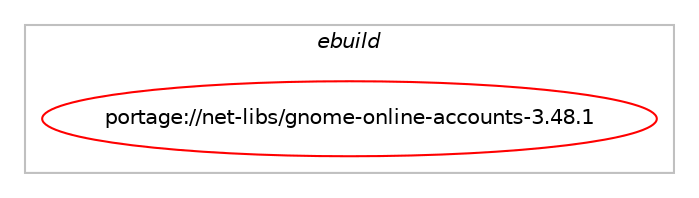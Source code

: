 digraph prolog {

# *************
# Graph options
# *************

newrank=true;
concentrate=true;
compound=true;
graph [rankdir=LR,fontname=Helvetica,fontsize=10,ranksep=1.5];#, ranksep=2.5, nodesep=0.2];
edge  [arrowhead=vee];
node  [fontname=Helvetica,fontsize=10];

# **********
# The ebuild
# **********

subgraph cluster_leftcol {
color=gray;
label=<<i>ebuild</i>>;
id [label="portage://net-libs/gnome-online-accounts-3.48.1", color=red, width=4, href="../net-libs/gnome-online-accounts-3.48.1.svg"];
}

# ****************
# The dependencies
# ****************

subgraph cluster_midcol {
color=gray;
label=<<i>dependencies</i>>;
subgraph cluster_compile {
fillcolor="#eeeeee";
style=filled;
label=<<i>compile</i>>;
# *** BEGIN UNKNOWN DEPENDENCY TYPE (TODO) ***
# id -> equal(use_conditional_group(positive,introspection,portage://net-libs/gnome-online-accounts-3.48.1,[package_dependency(portage://net-libs/gnome-online-accounts-3.48.1,install,no,dev-libs,gobject-introspection,greaterequal,[0.6.2,,,0.6.2],any_same_slot,[])]))
# *** END UNKNOWN DEPENDENCY TYPE (TODO) ***

# *** BEGIN UNKNOWN DEPENDENCY TYPE (TODO) ***
# id -> equal(use_conditional_group(positive,kerberos,portage://net-libs/gnome-online-accounts-3.48.1,[package_dependency(portage://net-libs/gnome-online-accounts-3.48.1,install,no,app-crypt,gcr,none,[,,],[slot(0),equal],[use(enable(gtk),none)]),package_dependency(portage://net-libs/gnome-online-accounts-3.48.1,install,no,app-crypt,mit-krb5,none,[,,],[],[])]))
# *** END UNKNOWN DEPENDENCY TYPE (TODO) ***

# *** BEGIN UNKNOWN DEPENDENCY TYPE (TODO) ***
# id -> equal(use_conditional_group(positive,vala,portage://net-libs/gnome-online-accounts-3.48.1,[any_of_group([package_dependency(portage://net-libs/gnome-online-accounts-3.48.1,install,no,dev-lang,vala,none,[,,],[slot(0.56)],[])])]))
# *** END UNKNOWN DEPENDENCY TYPE (TODO) ***

# *** BEGIN UNKNOWN DEPENDENCY TYPE (TODO) ***
# id -> equal(package_dependency(portage://net-libs/gnome-online-accounts-3.48.1,install,no,app-crypt,libsecret,greaterequal,[0.5,,,0.5],[],[]))
# *** END UNKNOWN DEPENDENCY TYPE (TODO) ***

# *** BEGIN UNKNOWN DEPENDENCY TYPE (TODO) ***
# id -> equal(package_dependency(portage://net-libs/gnome-online-accounts-3.48.1,install,no,dev-libs,glib,greaterequal,[2.67.4,,,2.67.4],[slot(2)],[]))
# *** END UNKNOWN DEPENDENCY TYPE (TODO) ***

# *** BEGIN UNKNOWN DEPENDENCY TYPE (TODO) ***
# id -> equal(package_dependency(portage://net-libs/gnome-online-accounts-3.48.1,install,no,dev-libs,gobject-introspection-common,none,[,,],[],[]))
# *** END UNKNOWN DEPENDENCY TYPE (TODO) ***

# *** BEGIN UNKNOWN DEPENDENCY TYPE (TODO) ***
# id -> equal(package_dependency(portage://net-libs/gnome-online-accounts-3.48.1,install,no,dev-libs,json-glib,greaterequal,[0.16,,,0.16],[],[]))
# *** END UNKNOWN DEPENDENCY TYPE (TODO) ***

# *** BEGIN UNKNOWN DEPENDENCY TYPE (TODO) ***
# id -> equal(package_dependency(portage://net-libs/gnome-online-accounts-3.48.1,install,no,dev-libs,libxml2,none,[,,],[slot(2)],[]))
# *** END UNKNOWN DEPENDENCY TYPE (TODO) ***

# *** BEGIN UNKNOWN DEPENDENCY TYPE (TODO) ***
# id -> equal(package_dependency(portage://net-libs/gnome-online-accounts-3.48.1,install,no,dev-libs,libxslt,none,[,,],[],[]))
# *** END UNKNOWN DEPENDENCY TYPE (TODO) ***

# *** BEGIN UNKNOWN DEPENDENCY TYPE (TODO) ***
# id -> equal(package_dependency(portage://net-libs/gnome-online-accounts-3.48.1,install,no,dev-util,gdbus-codegen,greaterequal,[2.30.0,,,2.30.0],[],[]))
# *** END UNKNOWN DEPENDENCY TYPE (TODO) ***

# *** BEGIN UNKNOWN DEPENDENCY TYPE (TODO) ***
# id -> equal(package_dependency(portage://net-libs/gnome-online-accounts-3.48.1,install,no,gnome-base,gnome-common,none,[,,],[],[]))
# *** END UNKNOWN DEPENDENCY TYPE (TODO) ***

# *** BEGIN UNKNOWN DEPENDENCY TYPE (TODO) ***
# id -> equal(package_dependency(portage://net-libs/gnome-online-accounts-3.48.1,install,no,net-libs,libsoup,greaterequal,[3.0,,,3.0],[slot(3.0)],[]))
# *** END UNKNOWN DEPENDENCY TYPE (TODO) ***

# *** BEGIN UNKNOWN DEPENDENCY TYPE (TODO) ***
# id -> equal(package_dependency(portage://net-libs/gnome-online-accounts-3.48.1,install,no,net-libs,rest,greaterequal,[0.9.0,,,0.9.0],[slot(1.0)],[]))
# *** END UNKNOWN DEPENDENCY TYPE (TODO) ***

# *** BEGIN UNKNOWN DEPENDENCY TYPE (TODO) ***
# id -> equal(package_dependency(portage://net-libs/gnome-online-accounts-3.48.1,install,no,net-libs,webkit-gtk,greaterequal,[2.33.1,,,2.33.1],[slot(4.1)],[]))
# *** END UNKNOWN DEPENDENCY TYPE (TODO) ***

# *** BEGIN UNKNOWN DEPENDENCY TYPE (TODO) ***
# id -> equal(package_dependency(portage://net-libs/gnome-online-accounts-3.48.1,install,no,sys-apps,dbus,none,[,,],[],[]))
# *** END UNKNOWN DEPENDENCY TYPE (TODO) ***

# *** BEGIN UNKNOWN DEPENDENCY TYPE (TODO) ***
# id -> equal(package_dependency(portage://net-libs/gnome-online-accounts-3.48.1,install,no,sys-devel,gettext,greaterequal,[0.19.8,,,0.19.8],[],[]))
# *** END UNKNOWN DEPENDENCY TYPE (TODO) ***

# *** BEGIN UNKNOWN DEPENDENCY TYPE (TODO) ***
# id -> equal(package_dependency(portage://net-libs/gnome-online-accounts-3.48.1,install,no,virtual,pkgconfig,none,[,,],[],[]))
# *** END UNKNOWN DEPENDENCY TYPE (TODO) ***

# *** BEGIN UNKNOWN DEPENDENCY TYPE (TODO) ***
# id -> equal(package_dependency(portage://net-libs/gnome-online-accounts-3.48.1,install,no,x11-libs,gtk+,greaterequal,[3.19.12,,,3.19.12],[slot(3)],[]))
# *** END UNKNOWN DEPENDENCY TYPE (TODO) ***

}
subgraph cluster_compileandrun {
fillcolor="#eeeeee";
style=filled;
label=<<i>compile and run</i>>;
}
subgraph cluster_run {
fillcolor="#eeeeee";
style=filled;
label=<<i>run</i>>;
# *** BEGIN UNKNOWN DEPENDENCY TYPE (TODO) ***
# id -> equal(use_conditional_group(positive,introspection,portage://net-libs/gnome-online-accounts-3.48.1,[package_dependency(portage://net-libs/gnome-online-accounts-3.48.1,run,no,dev-libs,gobject-introspection,greaterequal,[0.6.2,,,0.6.2],any_same_slot,[])]))
# *** END UNKNOWN DEPENDENCY TYPE (TODO) ***

# *** BEGIN UNKNOWN DEPENDENCY TYPE (TODO) ***
# id -> equal(use_conditional_group(positive,kerberos,portage://net-libs/gnome-online-accounts-3.48.1,[package_dependency(portage://net-libs/gnome-online-accounts-3.48.1,run,no,app-crypt,gcr,none,[,,],[slot(0),equal],[use(enable(gtk),none)]),package_dependency(portage://net-libs/gnome-online-accounts-3.48.1,run,no,app-crypt,mit-krb5,none,[,,],[],[])]))
# *** END UNKNOWN DEPENDENCY TYPE (TODO) ***

# *** BEGIN UNKNOWN DEPENDENCY TYPE (TODO) ***
# id -> equal(package_dependency(portage://net-libs/gnome-online-accounts-3.48.1,run,no,app-crypt,libsecret,greaterequal,[0.5,,,0.5],[],[]))
# *** END UNKNOWN DEPENDENCY TYPE (TODO) ***

# *** BEGIN UNKNOWN DEPENDENCY TYPE (TODO) ***
# id -> equal(package_dependency(portage://net-libs/gnome-online-accounts-3.48.1,run,no,dev-libs,glib,greaterequal,[2.67.4,,,2.67.4],[slot(2)],[]))
# *** END UNKNOWN DEPENDENCY TYPE (TODO) ***

# *** BEGIN UNKNOWN DEPENDENCY TYPE (TODO) ***
# id -> equal(package_dependency(portage://net-libs/gnome-online-accounts-3.48.1,run,no,dev-libs,json-glib,greaterequal,[0.16,,,0.16],[],[]))
# *** END UNKNOWN DEPENDENCY TYPE (TODO) ***

# *** BEGIN UNKNOWN DEPENDENCY TYPE (TODO) ***
# id -> equal(package_dependency(portage://net-libs/gnome-online-accounts-3.48.1,run,no,dev-libs,libxml2,none,[,,],[slot(2)],[]))
# *** END UNKNOWN DEPENDENCY TYPE (TODO) ***

# *** BEGIN UNKNOWN DEPENDENCY TYPE (TODO) ***
# id -> equal(package_dependency(portage://net-libs/gnome-online-accounts-3.48.1,run,no,net-libs,libsoup,greaterequal,[3.0,,,3.0],[slot(3.0)],[]))
# *** END UNKNOWN DEPENDENCY TYPE (TODO) ***

# *** BEGIN UNKNOWN DEPENDENCY TYPE (TODO) ***
# id -> equal(package_dependency(portage://net-libs/gnome-online-accounts-3.48.1,run,no,net-libs,rest,greaterequal,[0.9.0,,,0.9.0],[slot(1.0)],[]))
# *** END UNKNOWN DEPENDENCY TYPE (TODO) ***

# *** BEGIN UNKNOWN DEPENDENCY TYPE (TODO) ***
# id -> equal(package_dependency(portage://net-libs/gnome-online-accounts-3.48.1,run,no,net-libs,webkit-gtk,greaterequal,[2.33.1,,,2.33.1],[slot(4.1)],[]))
# *** END UNKNOWN DEPENDENCY TYPE (TODO) ***

# *** BEGIN UNKNOWN DEPENDENCY TYPE (TODO) ***
# id -> equal(package_dependency(portage://net-libs/gnome-online-accounts-3.48.1,run,no,sys-apps,dbus,none,[,,],[],[]))
# *** END UNKNOWN DEPENDENCY TYPE (TODO) ***

# *** BEGIN UNKNOWN DEPENDENCY TYPE (TODO) ***
# id -> equal(package_dependency(portage://net-libs/gnome-online-accounts-3.48.1,run,no,x11-libs,gtk+,greaterequal,[3.19.12,,,3.19.12],[slot(3)],[]))
# *** END UNKNOWN DEPENDENCY TYPE (TODO) ***

}
}

# **************
# The candidates
# **************

subgraph cluster_choices {
rank=same;
color=gray;
label=<<i>candidates</i>>;

}

}
